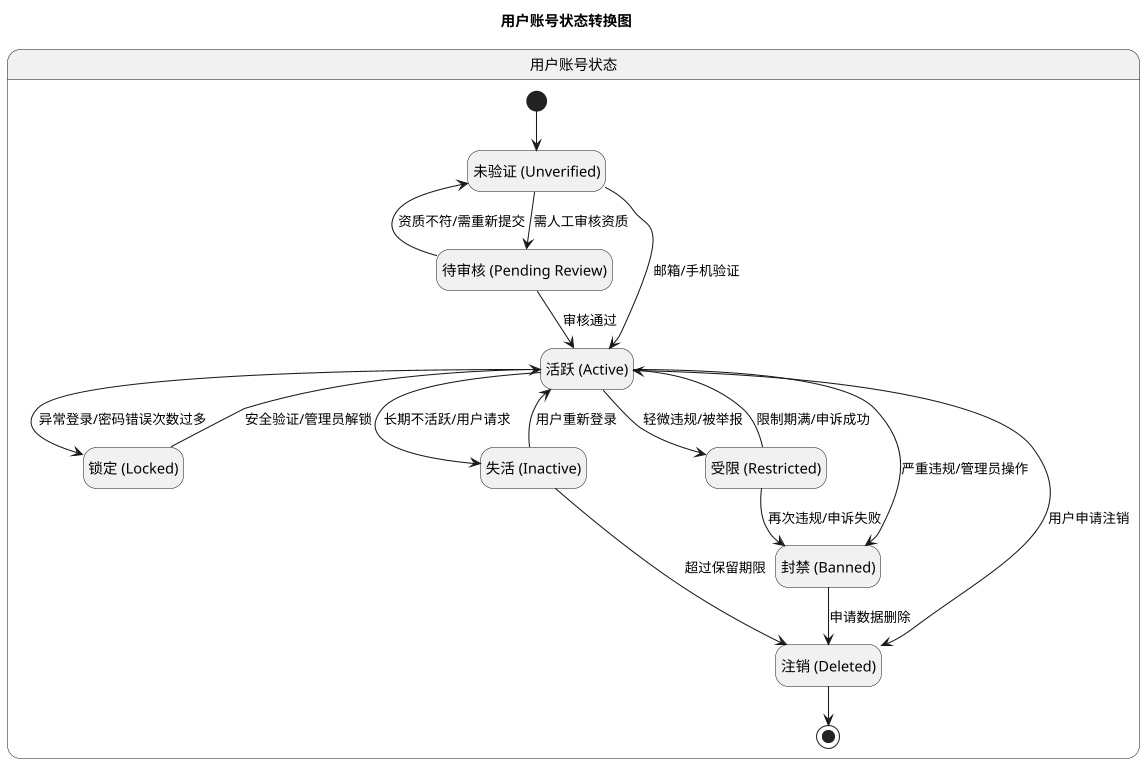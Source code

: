 @startuml user-state
' ========================
' 用户状态图
' ========================
skinparam dpi 100
skinparam defaultFontName "PingFang SC"
skinparam packageTitleAlignment center
skinparam backgroundColor white
skinparam shadowing false
hide empty description

title 用户账号状态转换图

state "用户账号状态" as user_container {
    state "未验证 (Unverified)" as user_unverified
    state "待审核 (Pending Review)" as user_pending_review
    state "活跃 (Active)" as user_active
    state "锁定 (Locked)" as user_locked
    state "受限 (Restricted)" as user_restricted
    state "失活 (Inactive)" as user_inactive
    state "封禁 (Banned)" as user_banned
    state "注销 (Deleted)" as user_deleted
    
    [*] --> user_unverified
    user_unverified --> user_pending_review : 需人工审核资质
    user_unverified --> user_active : 邮箱/手机验证
    user_pending_review --> user_active : 审核通过
    user_pending_review --> user_unverified : 资质不符/需重新提交
    user_active --> user_locked : 异常登录/密码错误次数过多
    user_active --> user_restricted : 轻微违规/被举报
    user_locked --> user_active : 安全验证/管理员解锁
    user_restricted --> user_active : 限制期满/申诉成功
    user_restricted --> user_banned : 再次违规/申诉失败
    user_active --> user_inactive : 长期不活跃/用户请求
    user_inactive --> user_active : 用户重新登录
    user_active --> user_banned : 严重违规/管理员操作
    user_active --> user_deleted : 用户申请注销
    user_inactive --> user_deleted : 超过保留期限
    user_banned --> user_deleted : 申请数据删除
    user_deleted --> [*]
}

@enduml 
